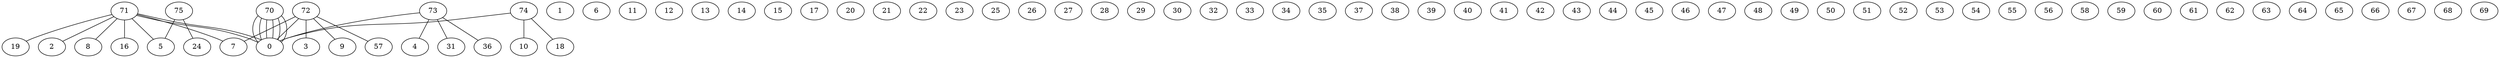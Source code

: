 graph G {
0;
1;
2;
3;
4;
5;
6;
7;
8;
9;
10;
11;
12;
13;
14;
15;
16;
17;
18;
19;
20;
21;
22;
23;
24;
25;
26;
27;
28;
29;
30;
31;
32;
33;
34;
35;
36;
37;
38;
39;
40;
41;
42;
43;
44;
45;
46;
47;
48;
49;
50;
51;
52;
53;
54;
55;
56;
57;
58;
59;
60;
61;
62;
63;
64;
65;
66;
67;
68;
69;
70;
71;
72;
73;
74;
75;
75--5 ;
75--24 ;
74--10 ;
74--18 ;
74--0 ;
73--36 ;
73--4 ;
73--31 ;
73--0 ;
72--57 ;
72--3 ;
72--9 ;
72--7 ;
72--0 ;
71--7 ;
71--8 ;
71--16 ;
71--5 ;
71--19 ;
71--2 ;
71--0 ;
71--0 ;
70--0 ;
70--0 ;
70--0 ;
70--0 ;
70--0 ;
70--0 ;
}
